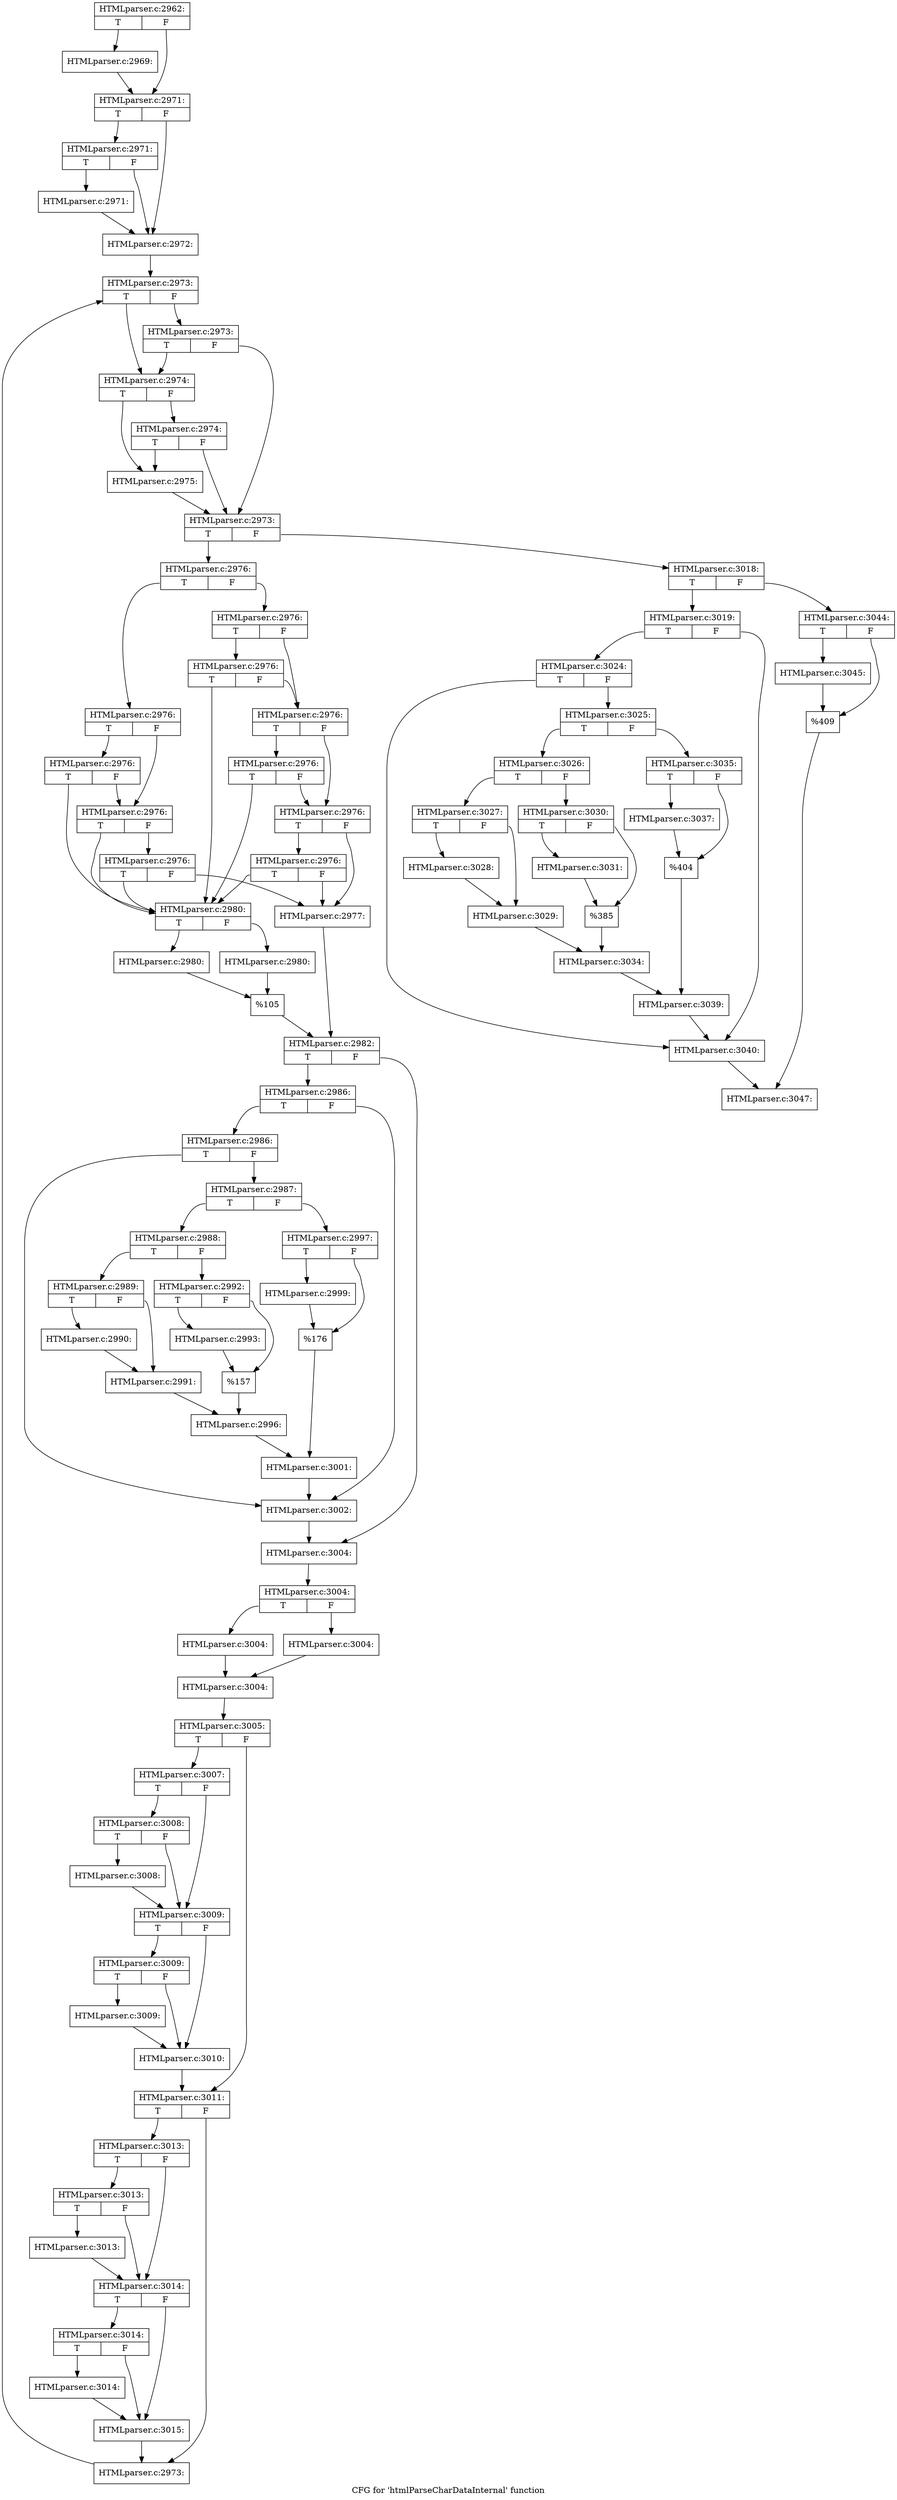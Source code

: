 digraph "CFG for 'htmlParseCharDataInternal' function" {
	label="CFG for 'htmlParseCharDataInternal' function";

	Node0x3ef5c90 [shape=record,label="{HTMLparser.c:2962:|{<s0>T|<s1>F}}"];
	Node0x3ef5c90:s0 -> Node0x3eff8c0;
	Node0x3ef5c90:s1 -> Node0x3eff910;
	Node0x3eff8c0 [shape=record,label="{HTMLparser.c:2969:}"];
	Node0x3eff8c0 -> Node0x3eff910;
	Node0x3eff910 [shape=record,label="{HTMLparser.c:2971:|{<s0>T|<s1>F}}"];
	Node0x3eff910:s0 -> Node0x3f00100;
	Node0x3eff910:s1 -> Node0x3f000b0;
	Node0x3f00100 [shape=record,label="{HTMLparser.c:2971:|{<s0>T|<s1>F}}"];
	Node0x3f00100:s0 -> Node0x3f00060;
	Node0x3f00100:s1 -> Node0x3f000b0;
	Node0x3f00060 [shape=record,label="{HTMLparser.c:2971:}"];
	Node0x3f00060 -> Node0x3f000b0;
	Node0x3f000b0 [shape=record,label="{HTMLparser.c:2972:}"];
	Node0x3f000b0 -> Node0x3f01890;
	Node0x3f01890 [shape=record,label="{HTMLparser.c:2973:|{<s0>T|<s1>F}}"];
	Node0x3f01890:s0 -> Node0x3f02080;
	Node0x3f01890:s1 -> Node0x3f020d0;
	Node0x3f020d0 [shape=record,label="{HTMLparser.c:2973:|{<s0>T|<s1>F}}"];
	Node0x3f020d0:s0 -> Node0x3f02080;
	Node0x3f020d0:s1 -> Node0x3f01fe0;
	Node0x3f02080 [shape=record,label="{HTMLparser.c:2974:|{<s0>T|<s1>F}}"];
	Node0x3f02080:s0 -> Node0x3f02030;
	Node0x3f02080:s1 -> Node0x3f02460;
	Node0x3f02460 [shape=record,label="{HTMLparser.c:2974:|{<s0>T|<s1>F}}"];
	Node0x3f02460:s0 -> Node0x3f02030;
	Node0x3f02460:s1 -> Node0x3f01fe0;
	Node0x3f02030 [shape=record,label="{HTMLparser.c:2975:}"];
	Node0x3f02030 -> Node0x3f01fe0;
	Node0x3f01fe0 [shape=record,label="{HTMLparser.c:2973:|{<s0>T|<s1>F}}"];
	Node0x3f01fe0:s0 -> Node0x3f02980;
	Node0x3f01fe0:s1 -> Node0x3f01bc0;
	Node0x3f02980 [shape=record,label="{HTMLparser.c:2976:|{<s0>T|<s1>F}}"];
	Node0x3f02980:s0 -> Node0x3f02eb0;
	Node0x3f02980:s1 -> Node0x3f02f00;
	Node0x3f02eb0 [shape=record,label="{HTMLparser.c:2976:|{<s0>T|<s1>F}}"];
	Node0x3f02eb0:s0 -> Node0x3f03190;
	Node0x3f02eb0:s1 -> Node0x3f03140;
	Node0x3f03190 [shape=record,label="{HTMLparser.c:2976:|{<s0>T|<s1>F}}"];
	Node0x3f03190:s0 -> Node0x3f02e60;
	Node0x3f03190:s1 -> Node0x3f03140;
	Node0x3f03140 [shape=record,label="{HTMLparser.c:2976:|{<s0>T|<s1>F}}"];
	Node0x3f03140:s0 -> Node0x3f02e60;
	Node0x3f03140:s1 -> Node0x3f030f0;
	Node0x3f030f0 [shape=record,label="{HTMLparser.c:2976:|{<s0>T|<s1>F}}"];
	Node0x3f030f0:s0 -> Node0x3f02e60;
	Node0x3f030f0:s1 -> Node0x3f02dc0;
	Node0x3f02f00 [shape=record,label="{HTMLparser.c:2976:|{<s0>T|<s1>F}}"];
	Node0x3f02f00:s0 -> Node0x3f03840;
	Node0x3f02f00:s1 -> Node0x3f037f0;
	Node0x3f03840 [shape=record,label="{HTMLparser.c:2976:|{<s0>T|<s1>F}}"];
	Node0x3f03840:s0 -> Node0x3f02e60;
	Node0x3f03840:s1 -> Node0x3f037f0;
	Node0x3f037f0 [shape=record,label="{HTMLparser.c:2976:|{<s0>T|<s1>F}}"];
	Node0x3f037f0:s0 -> Node0x3f03b70;
	Node0x3f037f0:s1 -> Node0x3f037a0;
	Node0x3f03b70 [shape=record,label="{HTMLparser.c:2976:|{<s0>T|<s1>F}}"];
	Node0x3f03b70:s0 -> Node0x3f02e60;
	Node0x3f03b70:s1 -> Node0x3f037a0;
	Node0x3f037a0 [shape=record,label="{HTMLparser.c:2976:|{<s0>T|<s1>F}}"];
	Node0x3f037a0:s0 -> Node0x3f03ea0;
	Node0x3f037a0:s1 -> Node0x3f02dc0;
	Node0x3f03ea0 [shape=record,label="{HTMLparser.c:2976:|{<s0>T|<s1>F}}"];
	Node0x3f03ea0:s0 -> Node0x3f02e60;
	Node0x3f03ea0:s1 -> Node0x3f02dc0;
	Node0x3f02dc0 [shape=record,label="{HTMLparser.c:2977:}"];
	Node0x3f02dc0 -> Node0x3f02e10;
	Node0x3f02e60 [shape=record,label="{HTMLparser.c:2980:|{<s0>T|<s1>F}}"];
	Node0x3f02e60:s0 -> Node0x3f04670;
	Node0x3f02e60:s1 -> Node0x3f04710;
	Node0x3f04670 [shape=record,label="{HTMLparser.c:2980:}"];
	Node0x3f04670 -> Node0x3f046c0;
	Node0x3f04710 [shape=record,label="{HTMLparser.c:2980:}"];
	Node0x3f04710 -> Node0x3f046c0;
	Node0x3f046c0 [shape=record,label="{%105}"];
	Node0x3f046c0 -> Node0x3f02e10;
	Node0x3f02e10 [shape=record,label="{HTMLparser.c:2982:|{<s0>T|<s1>F}}"];
	Node0x3f02e10:s0 -> Node0x3f05200;
	Node0x3f02e10:s1 -> Node0x3f05530;
	Node0x3f05200 [shape=record,label="{HTMLparser.c:2986:|{<s0>T|<s1>F}}"];
	Node0x3f05200:s0 -> Node0x3f05be0;
	Node0x3f05200:s1 -> Node0x3f05b90;
	Node0x3f05be0 [shape=record,label="{HTMLparser.c:2986:|{<s0>T|<s1>F}}"];
	Node0x3f05be0:s0 -> Node0x3f05b90;
	Node0x3f05be0:s1 -> Node0x3f054e0;
	Node0x3f054e0 [shape=record,label="{HTMLparser.c:2987:|{<s0>T|<s1>F}}"];
	Node0x3f054e0:s0 -> Node0x3f06170;
	Node0x3f054e0:s1 -> Node0x3f06210;
	Node0x3f06170 [shape=record,label="{HTMLparser.c:2988:|{<s0>T|<s1>F}}"];
	Node0x3f06170:s0 -> Node0x3f07730;
	Node0x3f06170:s1 -> Node0x3f07ce0;
	Node0x3f07730 [shape=record,label="{HTMLparser.c:2989:|{<s0>T|<s1>F}}"];
	Node0x3f07730:s0 -> Node0x3f07fa0;
	Node0x3f07730:s1 -> Node0x3f07ff0;
	Node0x3f07fa0 [shape=record,label="{HTMLparser.c:2990:}"];
	Node0x3f07fa0 -> Node0x3f07ff0;
	Node0x3f07ff0 [shape=record,label="{HTMLparser.c:2991:}"];
	Node0x3f07ff0 -> Node0x3f07a60;
	Node0x3f07ce0 [shape=record,label="{HTMLparser.c:2992:|{<s0>T|<s1>F}}"];
	Node0x3f07ce0:s0 -> Node0x3f08d50;
	Node0x3f07ce0:s1 -> Node0x3f08da0;
	Node0x3f08d50 [shape=record,label="{HTMLparser.c:2993:}"];
	Node0x3f08d50 -> Node0x3f08da0;
	Node0x3f08da0 [shape=record,label="{%157}"];
	Node0x3f08da0 -> Node0x3f07a60;
	Node0x3f07a60 [shape=record,label="{HTMLparser.c:2996:}"];
	Node0x3f07a60 -> Node0x3f061c0;
	Node0x3f06210 [shape=record,label="{HTMLparser.c:2997:|{<s0>T|<s1>F}}"];
	Node0x3f06210:s0 -> Node0x3f0a180;
	Node0x3f06210:s1 -> Node0x3f0a1d0;
	Node0x3f0a180 [shape=record,label="{HTMLparser.c:2999:}"];
	Node0x3f0a180 -> Node0x3f0a1d0;
	Node0x3f0a1d0 [shape=record,label="{%176}"];
	Node0x3f0a1d0 -> Node0x3f061c0;
	Node0x3f061c0 [shape=record,label="{HTMLparser.c:3001:}"];
	Node0x3f061c0 -> Node0x3f05b90;
	Node0x3f05b90 [shape=record,label="{HTMLparser.c:3002:}"];
	Node0x3f05b90 -> Node0x3f05530;
	Node0x3f05530 [shape=record,label="{HTMLparser.c:3004:}"];
	Node0x3f05530 -> Node0x3f0aff0;
	Node0x3f0aff0 [shape=record,label="{HTMLparser.c:3004:|{<s0>T|<s1>F}}"];
	Node0x3f0aff0:s0 -> Node0x3f0b1d0;
	Node0x3f0aff0:s1 -> Node0x3f0b270;
	Node0x3f0b1d0 [shape=record,label="{HTMLparser.c:3004:}"];
	Node0x3f0b1d0 -> Node0x3f0b220;
	Node0x3f0b270 [shape=record,label="{HTMLparser.c:3004:}"];
	Node0x3f0b270 -> Node0x3f0b220;
	Node0x3f0b220 [shape=record,label="{HTMLparser.c:3004:}"];
	Node0x3f0b220 -> Node0x3f0af50;
	Node0x3f0af50 [shape=record,label="{HTMLparser.c:3005:|{<s0>T|<s1>F}}"];
	Node0x3f0af50:s0 -> Node0x3f0afa0;
	Node0x3f0af50:s1 -> Node0x3f0c860;
	Node0x3f0afa0 [shape=record,label="{HTMLparser.c:3007:|{<s0>T|<s1>F}}"];
	Node0x3f0afa0:s0 -> Node0x3f0cc70;
	Node0x3f0afa0:s1 -> Node0x3f0cc20;
	Node0x3f0cc70 [shape=record,label="{HTMLparser.c:3008:|{<s0>T|<s1>F}}"];
	Node0x3f0cc70:s0 -> Node0x3f0cbd0;
	Node0x3f0cc70:s1 -> Node0x3f0cc20;
	Node0x3f0cbd0 [shape=record,label="{HTMLparser.c:3008:}"];
	Node0x3f0cbd0 -> Node0x3f0cc20;
	Node0x3f0cc20 [shape=record,label="{HTMLparser.c:3009:|{<s0>T|<s1>F}}"];
	Node0x3f0cc20:s0 -> Node0x3f0de10;
	Node0x3f0cc20:s1 -> Node0x3f0ddc0;
	Node0x3f0de10 [shape=record,label="{HTMLparser.c:3009:|{<s0>T|<s1>F}}"];
	Node0x3f0de10:s0 -> Node0x3f0dd70;
	Node0x3f0de10:s1 -> Node0x3f0ddc0;
	Node0x3f0dd70 [shape=record,label="{HTMLparser.c:3009:}"];
	Node0x3f0dd70 -> Node0x3f0ddc0;
	Node0x3f0ddc0 [shape=record,label="{HTMLparser.c:3010:}"];
	Node0x3f0ddc0 -> Node0x3f0c860;
	Node0x3f0c860 [shape=record,label="{HTMLparser.c:3011:|{<s0>T|<s1>F}}"];
	Node0x3f0c860:s0 -> Node0x3f0ee10;
	Node0x3f0c860:s1 -> Node0x3f0ee60;
	Node0x3f0ee10 [shape=record,label="{HTMLparser.c:3013:|{<s0>T|<s1>F}}"];
	Node0x3f0ee10:s0 -> Node0x3f0f290;
	Node0x3f0ee10:s1 -> Node0x3f0f240;
	Node0x3f0f290 [shape=record,label="{HTMLparser.c:3013:|{<s0>T|<s1>F}}"];
	Node0x3f0f290:s0 -> Node0x3f0f1f0;
	Node0x3f0f290:s1 -> Node0x3f0f240;
	Node0x3f0f1f0 [shape=record,label="{HTMLparser.c:3013:}"];
	Node0x3f0f1f0 -> Node0x3f0f240;
	Node0x3f0f240 [shape=record,label="{HTMLparser.c:3014:|{<s0>T|<s1>F}}"];
	Node0x3f0f240:s0 -> Node0x3f10430;
	Node0x3f0f240:s1 -> Node0x3f103e0;
	Node0x3f10430 [shape=record,label="{HTMLparser.c:3014:|{<s0>T|<s1>F}}"];
	Node0x3f10430:s0 -> Node0x3f10390;
	Node0x3f10430:s1 -> Node0x3f103e0;
	Node0x3f10390 [shape=record,label="{HTMLparser.c:3014:}"];
	Node0x3f10390 -> Node0x3f103e0;
	Node0x3f103e0 [shape=record,label="{HTMLparser.c:3015:}"];
	Node0x3f103e0 -> Node0x3f0ee60;
	Node0x3f0ee60 [shape=record,label="{HTMLparser.c:2973:}"];
	Node0x3f0ee60 -> Node0x3f01890;
	Node0x3f01bc0 [shape=record,label="{HTMLparser.c:3018:|{<s0>T|<s1>F}}"];
	Node0x3f01bc0:s0 -> Node0x3f114c0;
	Node0x3f01bc0:s1 -> Node0x3f11560;
	Node0x3f114c0 [shape=record,label="{HTMLparser.c:3019:|{<s0>T|<s1>F}}"];
	Node0x3f114c0:s0 -> Node0x3f11c00;
	Node0x3f114c0:s1 -> Node0x3f11bb0;
	Node0x3f11c00 [shape=record,label="{HTMLparser.c:3024:|{<s0>T|<s1>F}}"];
	Node0x3f11c00:s0 -> Node0x3f11bb0;
	Node0x3f11c00:s1 -> Node0x3f11b60;
	Node0x3f11b60 [shape=record,label="{HTMLparser.c:3025:|{<s0>T|<s1>F}}"];
	Node0x3f11b60:s0 -> Node0x3f12390;
	Node0x3f11b60:s1 -> Node0x3f12430;
	Node0x3f12390 [shape=record,label="{HTMLparser.c:3026:|{<s0>T|<s1>F}}"];
	Node0x3f12390:s0 -> Node0x3f12980;
	Node0x3f12390:s1 -> Node0x3f12a20;
	Node0x3f12980 [shape=record,label="{HTMLparser.c:3027:|{<s0>T|<s1>F}}"];
	Node0x3f12980:s0 -> Node0x3f12e50;
	Node0x3f12980:s1 -> Node0x3f12ea0;
	Node0x3f12e50 [shape=record,label="{HTMLparser.c:3028:}"];
	Node0x3f12e50 -> Node0x3f12ea0;
	Node0x3f12ea0 [shape=record,label="{HTMLparser.c:3029:}"];
	Node0x3f12ea0 -> Node0x3f129d0;
	Node0x3f12a20 [shape=record,label="{HTMLparser.c:3030:|{<s0>T|<s1>F}}"];
	Node0x3f12a20:s0 -> Node0x3f13c80;
	Node0x3f12a20:s1 -> Node0x3f13cd0;
	Node0x3f13c80 [shape=record,label="{HTMLparser.c:3031:}"];
	Node0x3f13c80 -> Node0x3f13cd0;
	Node0x3f13cd0 [shape=record,label="{%385}"];
	Node0x3f13cd0 -> Node0x3f129d0;
	Node0x3f129d0 [shape=record,label="{HTMLparser.c:3034:}"];
	Node0x3f129d0 -> Node0x3f123e0;
	Node0x3f12430 [shape=record,label="{HTMLparser.c:3035:|{<s0>T|<s1>F}}"];
	Node0x3f12430:s0 -> Node0x3f14cf0;
	Node0x3f12430:s1 -> Node0x3f14d40;
	Node0x3f14cf0 [shape=record,label="{HTMLparser.c:3037:}"];
	Node0x3f14cf0 -> Node0x3f14d40;
	Node0x3f14d40 [shape=record,label="{%404}"];
	Node0x3f14d40 -> Node0x3f123e0;
	Node0x3f123e0 [shape=record,label="{HTMLparser.c:3039:}"];
	Node0x3f123e0 -> Node0x3f11bb0;
	Node0x3f11bb0 [shape=record,label="{HTMLparser.c:3040:}"];
	Node0x3f11bb0 -> Node0x3f11510;
	Node0x3f11560 [shape=record,label="{HTMLparser.c:3044:|{<s0>T|<s1>F}}"];
	Node0x3f11560:s0 -> Node0x3f15d60;
	Node0x3f11560:s1 -> Node0x3f15db0;
	Node0x3f15d60 [shape=record,label="{HTMLparser.c:3045:}"];
	Node0x3f15d60 -> Node0x3f15db0;
	Node0x3f15db0 [shape=record,label="{%409}"];
	Node0x3f15db0 -> Node0x3f11510;
	Node0x3f11510 [shape=record,label="{HTMLparser.c:3047:}"];
}
